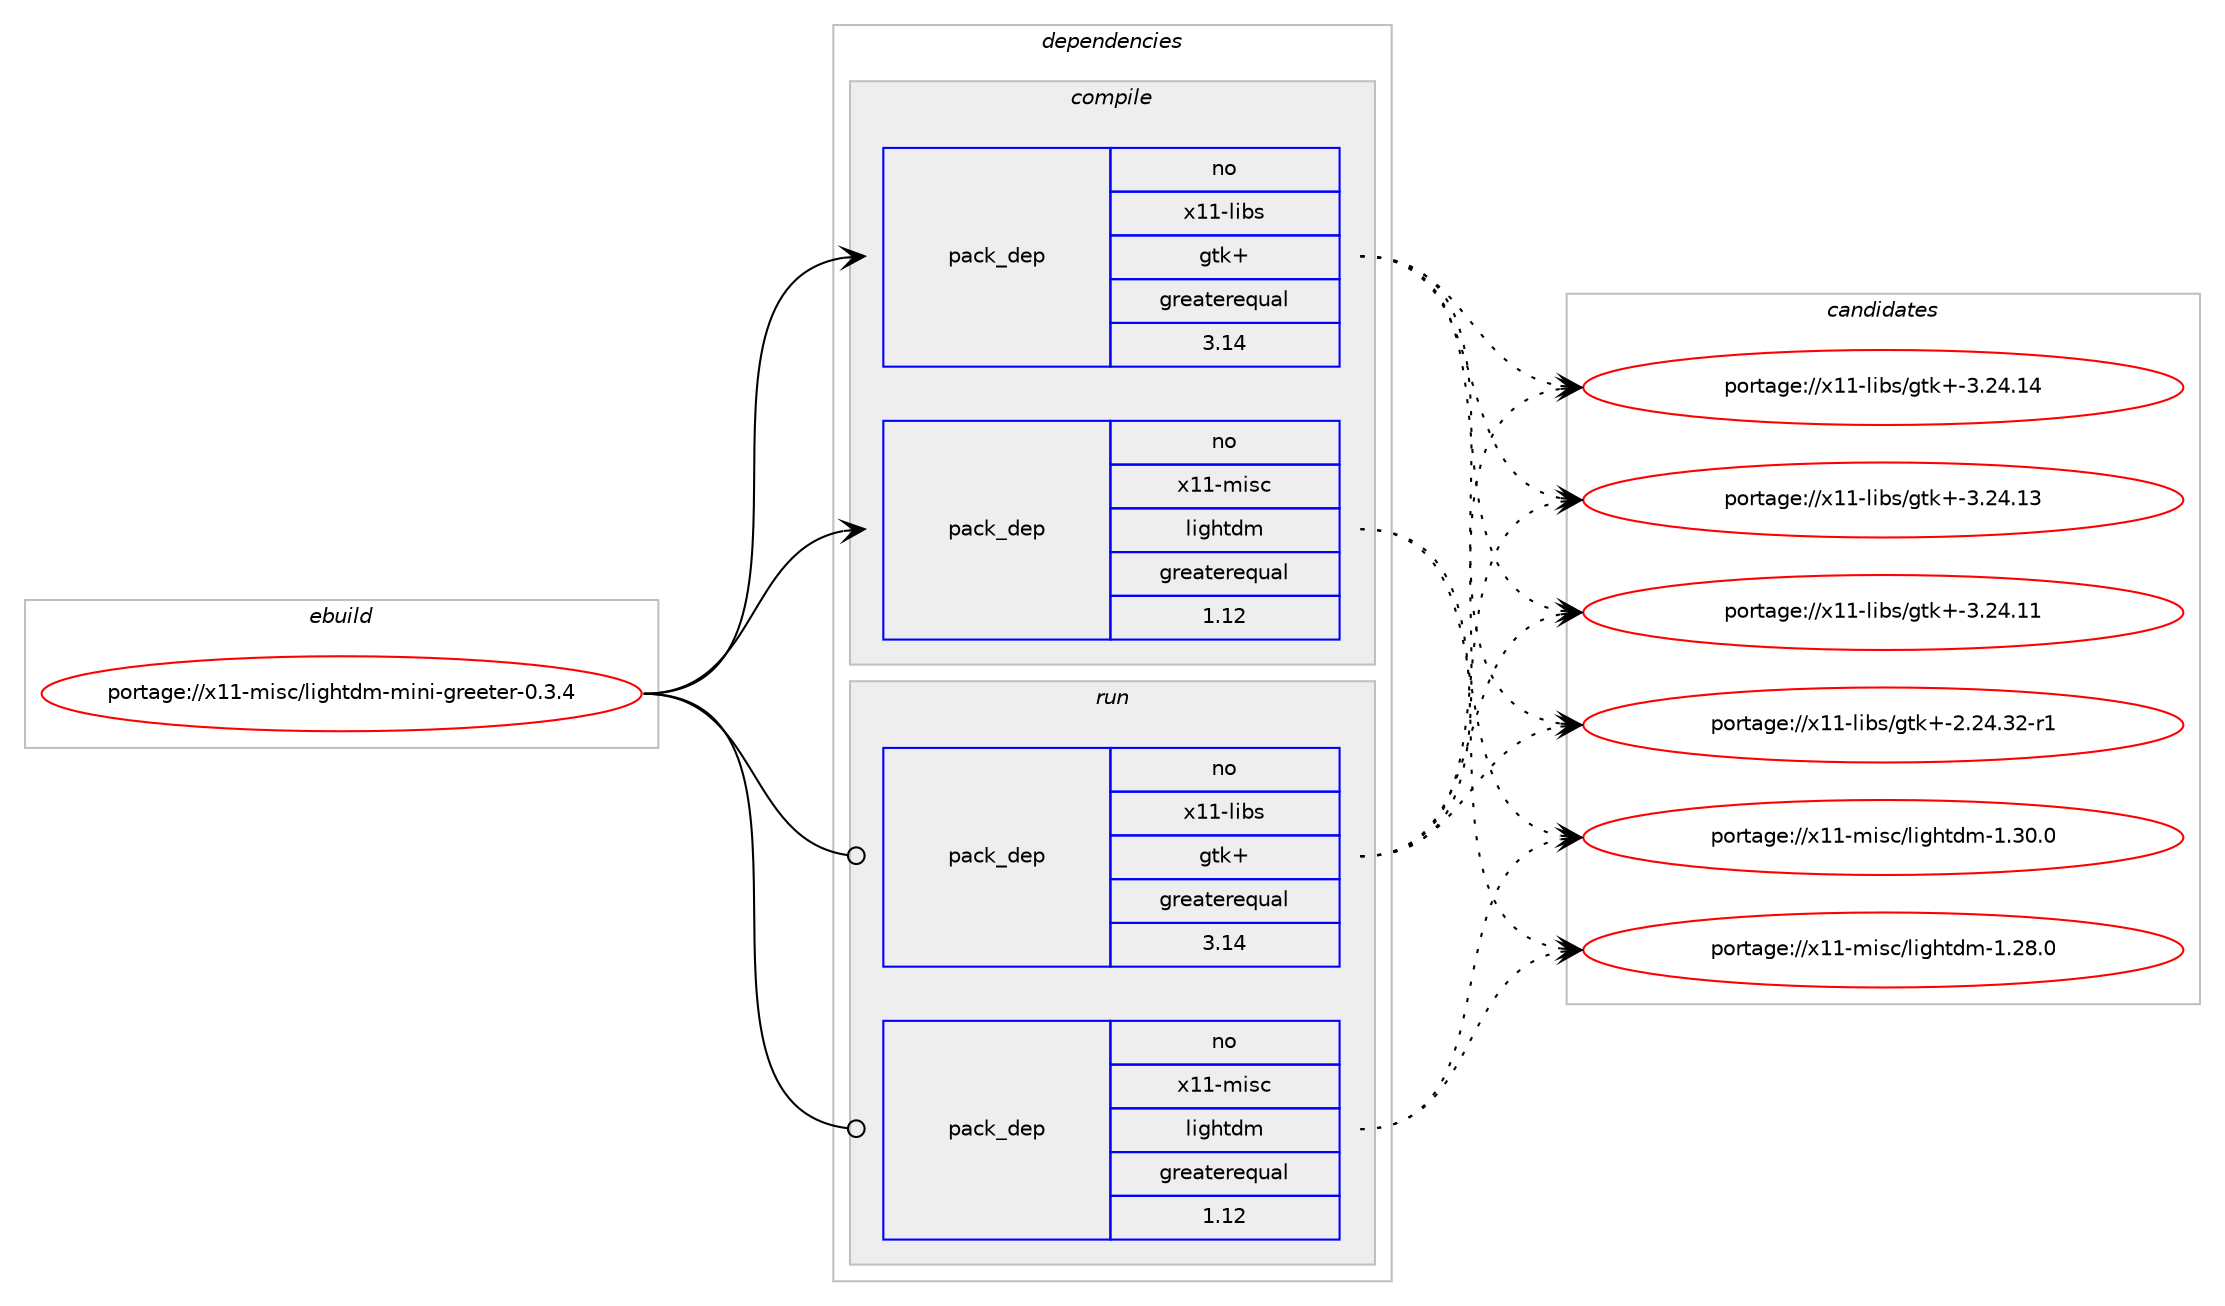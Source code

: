 digraph prolog {

# *************
# Graph options
# *************

newrank=true;
concentrate=true;
compound=true;
graph [rankdir=LR,fontname=Helvetica,fontsize=10,ranksep=1.5];#, ranksep=2.5, nodesep=0.2];
edge  [arrowhead=vee];
node  [fontname=Helvetica,fontsize=10];

# **********
# The ebuild
# **********

subgraph cluster_leftcol {
color=gray;
rank=same;
label=<<i>ebuild</i>>;
id [label="portage://x11-misc/lightdm-mini-greeter-0.3.4", color=red, width=4, href="../x11-misc/lightdm-mini-greeter-0.3.4.svg"];
}

# ****************
# The dependencies
# ****************

subgraph cluster_midcol {
color=gray;
label=<<i>dependencies</i>>;
subgraph cluster_compile {
fillcolor="#eeeeee";
style=filled;
label=<<i>compile</i>>;
subgraph pack7851 {
dependency9053 [label=<<TABLE BORDER="0" CELLBORDER="1" CELLSPACING="0" CELLPADDING="4" WIDTH="220"><TR><TD ROWSPAN="6" CELLPADDING="30">pack_dep</TD></TR><TR><TD WIDTH="110">no</TD></TR><TR><TD>x11-libs</TD></TR><TR><TD>gtk+</TD></TR><TR><TD>greaterequal</TD></TR><TR><TD>3.14</TD></TR></TABLE>>, shape=none, color=blue];
}
id:e -> dependency9053:w [weight=20,style="solid",arrowhead="vee"];
subgraph pack7852 {
dependency9054 [label=<<TABLE BORDER="0" CELLBORDER="1" CELLSPACING="0" CELLPADDING="4" WIDTH="220"><TR><TD ROWSPAN="6" CELLPADDING="30">pack_dep</TD></TR><TR><TD WIDTH="110">no</TD></TR><TR><TD>x11-misc</TD></TR><TR><TD>lightdm</TD></TR><TR><TD>greaterequal</TD></TR><TR><TD>1.12</TD></TR></TABLE>>, shape=none, color=blue];
}
id:e -> dependency9054:w [weight=20,style="solid",arrowhead="vee"];
}
subgraph cluster_compileandrun {
fillcolor="#eeeeee";
style=filled;
label=<<i>compile and run</i>>;
}
subgraph cluster_run {
fillcolor="#eeeeee";
style=filled;
label=<<i>run</i>>;
subgraph pack7853 {
dependency9055 [label=<<TABLE BORDER="0" CELLBORDER="1" CELLSPACING="0" CELLPADDING="4" WIDTH="220"><TR><TD ROWSPAN="6" CELLPADDING="30">pack_dep</TD></TR><TR><TD WIDTH="110">no</TD></TR><TR><TD>x11-libs</TD></TR><TR><TD>gtk+</TD></TR><TR><TD>greaterequal</TD></TR><TR><TD>3.14</TD></TR></TABLE>>, shape=none, color=blue];
}
id:e -> dependency9055:w [weight=20,style="solid",arrowhead="odot"];
subgraph pack7854 {
dependency9056 [label=<<TABLE BORDER="0" CELLBORDER="1" CELLSPACING="0" CELLPADDING="4" WIDTH="220"><TR><TD ROWSPAN="6" CELLPADDING="30">pack_dep</TD></TR><TR><TD WIDTH="110">no</TD></TR><TR><TD>x11-misc</TD></TR><TR><TD>lightdm</TD></TR><TR><TD>greaterequal</TD></TR><TR><TD>1.12</TD></TR></TABLE>>, shape=none, color=blue];
}
id:e -> dependency9056:w [weight=20,style="solid",arrowhead="odot"];
}
}

# **************
# The candidates
# **************

subgraph cluster_choices {
rank=same;
color=gray;
label=<<i>candidates</i>>;

subgraph choice7851 {
color=black;
nodesep=1;
choice1204949451081059811547103116107434551465052464952 [label="portage://x11-libs/gtk+-3.24.14", color=red, width=4,href="../x11-libs/gtk+-3.24.14.svg"];
choice1204949451081059811547103116107434551465052464951 [label="portage://x11-libs/gtk+-3.24.13", color=red, width=4,href="../x11-libs/gtk+-3.24.13.svg"];
choice1204949451081059811547103116107434551465052464949 [label="portage://x11-libs/gtk+-3.24.11", color=red, width=4,href="../x11-libs/gtk+-3.24.11.svg"];
choice12049494510810598115471031161074345504650524651504511449 [label="portage://x11-libs/gtk+-2.24.32-r1", color=red, width=4,href="../x11-libs/gtk+-2.24.32-r1.svg"];
dependency9053:e -> choice1204949451081059811547103116107434551465052464952:w [style=dotted,weight="100"];
dependency9053:e -> choice1204949451081059811547103116107434551465052464951:w [style=dotted,weight="100"];
dependency9053:e -> choice1204949451081059811547103116107434551465052464949:w [style=dotted,weight="100"];
dependency9053:e -> choice12049494510810598115471031161074345504650524651504511449:w [style=dotted,weight="100"];
}
subgraph choice7852 {
color=black;
nodesep=1;
choice120494945109105115994710810510310411610010945494651484648 [label="portage://x11-misc/lightdm-1.30.0", color=red, width=4,href="../x11-misc/lightdm-1.30.0.svg"];
choice120494945109105115994710810510310411610010945494650564648 [label="portage://x11-misc/lightdm-1.28.0", color=red, width=4,href="../x11-misc/lightdm-1.28.0.svg"];
dependency9054:e -> choice120494945109105115994710810510310411610010945494651484648:w [style=dotted,weight="100"];
dependency9054:e -> choice120494945109105115994710810510310411610010945494650564648:w [style=dotted,weight="100"];
}
subgraph choice7853 {
color=black;
nodesep=1;
choice1204949451081059811547103116107434551465052464952 [label="portage://x11-libs/gtk+-3.24.14", color=red, width=4,href="../x11-libs/gtk+-3.24.14.svg"];
choice1204949451081059811547103116107434551465052464951 [label="portage://x11-libs/gtk+-3.24.13", color=red, width=4,href="../x11-libs/gtk+-3.24.13.svg"];
choice1204949451081059811547103116107434551465052464949 [label="portage://x11-libs/gtk+-3.24.11", color=red, width=4,href="../x11-libs/gtk+-3.24.11.svg"];
choice12049494510810598115471031161074345504650524651504511449 [label="portage://x11-libs/gtk+-2.24.32-r1", color=red, width=4,href="../x11-libs/gtk+-2.24.32-r1.svg"];
dependency9055:e -> choice1204949451081059811547103116107434551465052464952:w [style=dotted,weight="100"];
dependency9055:e -> choice1204949451081059811547103116107434551465052464951:w [style=dotted,weight="100"];
dependency9055:e -> choice1204949451081059811547103116107434551465052464949:w [style=dotted,weight="100"];
dependency9055:e -> choice12049494510810598115471031161074345504650524651504511449:w [style=dotted,weight="100"];
}
subgraph choice7854 {
color=black;
nodesep=1;
choice120494945109105115994710810510310411610010945494651484648 [label="portage://x11-misc/lightdm-1.30.0", color=red, width=4,href="../x11-misc/lightdm-1.30.0.svg"];
choice120494945109105115994710810510310411610010945494650564648 [label="portage://x11-misc/lightdm-1.28.0", color=red, width=4,href="../x11-misc/lightdm-1.28.0.svg"];
dependency9056:e -> choice120494945109105115994710810510310411610010945494651484648:w [style=dotted,weight="100"];
dependency9056:e -> choice120494945109105115994710810510310411610010945494650564648:w [style=dotted,weight="100"];
}
}

}
